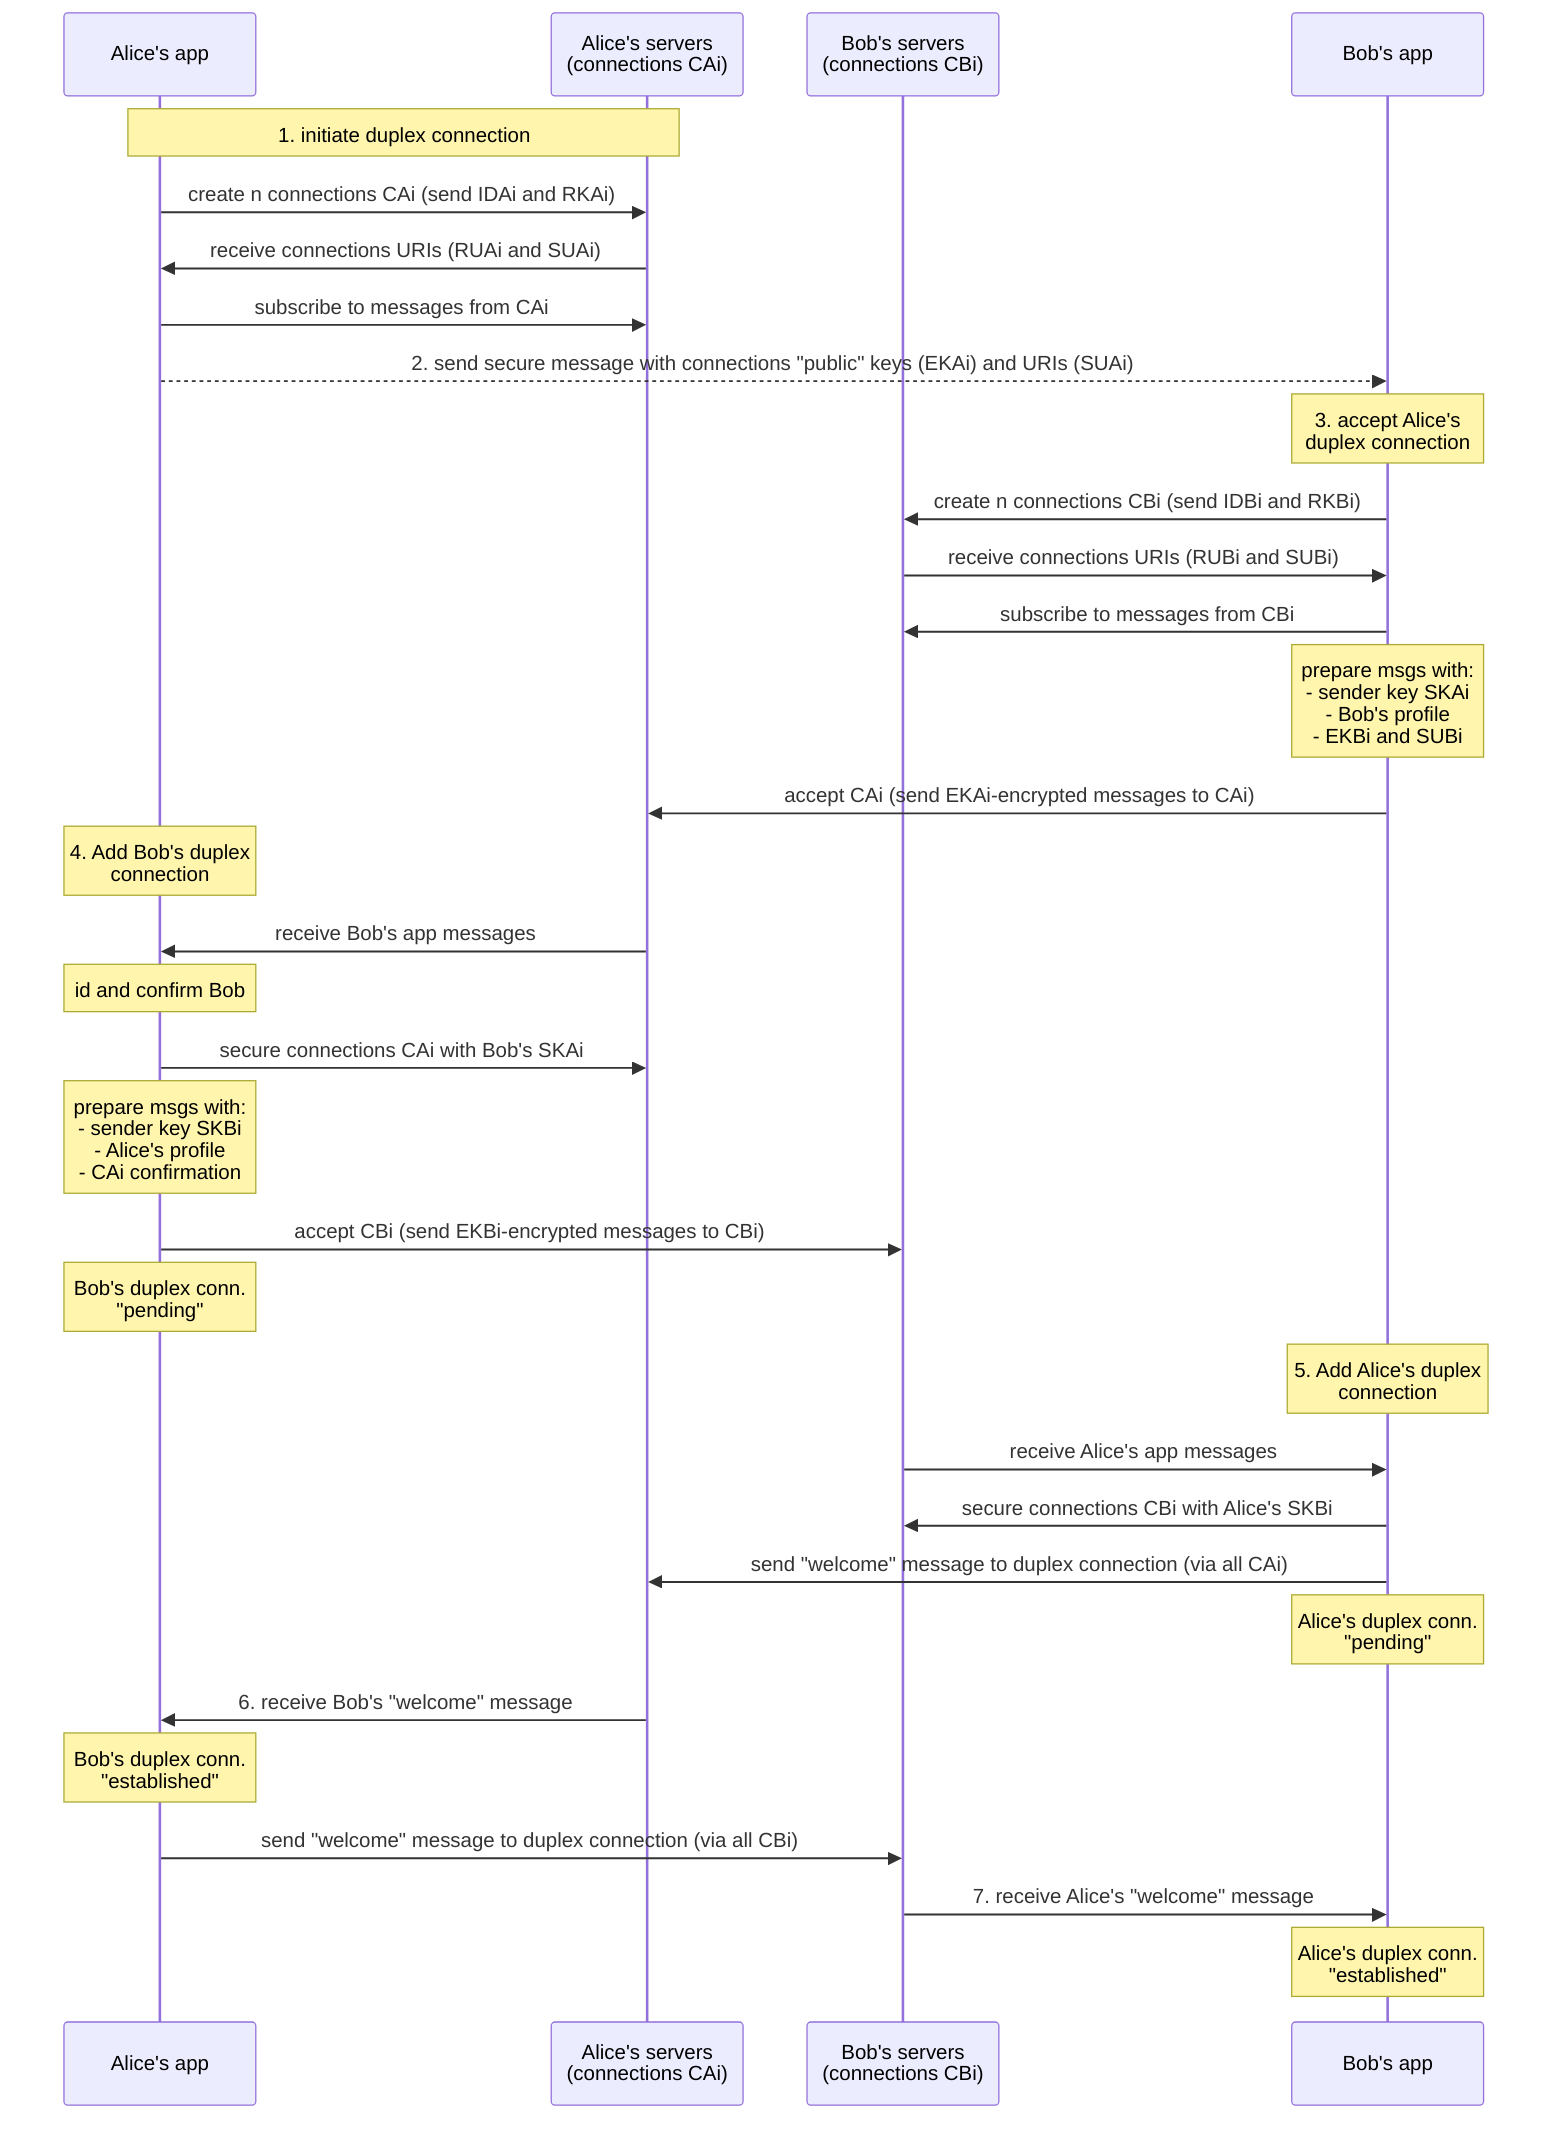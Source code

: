 sequenceDiagram
  participant A as Alice's app
  participant SA as Alice's servers <br> (connections CAi)
  participant SB as Bob's servers <br> (connections CBi)
  participant B as Bob's app

  note over A, SA: 1. initiate duplex connection
  A ->> SA: create n connections CAi (send IDAi and RKAi)
  SA ->> A: receive connections URIs (RUAi and SUAi)
  A ->> SA: subscribe to messages from CAi

  A -->> B: 2. send secure message with connections "public" keys (EKAi) and URIs (SUAi)

  note over B: 3. accept Alice's <br> duplex connection
  B ->> SB: create n connections CBi (send IDBi and RKBi)
  SB ->> B: receive connections URIs (RUBi and SUBi)
  B ->> SB: subscribe to messages from CBi
  note over B: prepare msgs with: <br> - sender key SKAi <br> - Bob's profile <br> - EKBi and SUBi
  B ->> SA: accept CAi (send EKAi-encrypted messages to CAi)

  note over A: 4. Add Bob's duplex <br> connection
  SA ->> A: receive Bob's app messages
  note over A: id and confirm Bob
  A ->> SA: secure connections CAi with Bob's SKAi
  note over A: prepare msgs with: <br> - sender key SKBi <br> - Alice's profile <br> - CAi confirmation
  A ->> SB: accept CBi (send EKBi-encrypted messages to CBi)
  note over A: Bob's duplex conn. <br> "pending"

  note over B: 5. Add Alice's duplex <br> connection
  SB ->> B: receive Alice's app messages
  B ->> SB: secure connections CBi with Alice's SKBi
  B ->> SA: send "welcome" message to duplex connection (via all CAi)
  note over B: Alice's duplex conn. <br> "pending"

  SA ->> A: 6. receive Bob's "welcome" message
  note over A: Bob's duplex conn. <br> "established"
  A ->> SB: send "welcome" message to duplex connection (via all CBi)

  SB ->> B: 7. receive Alice's "welcome" message
  note over B: Alice's duplex conn. <br> "established"